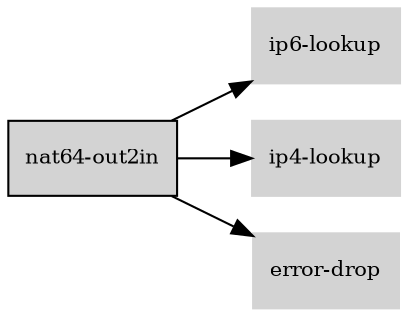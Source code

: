 digraph "nat64_out2in_subgraph" {
  rankdir=LR;
  node [shape=box, style=filled, fontsize=10, color=lightgray, fontcolor=black, fillcolor=lightgray];
  "nat64-out2in" [color=black, fontcolor=black, fillcolor=lightgray];
  edge [fontsize=8];
  "nat64-out2in" -> "ip6-lookup";
  "nat64-out2in" -> "ip4-lookup";
  "nat64-out2in" -> "error-drop";
}
